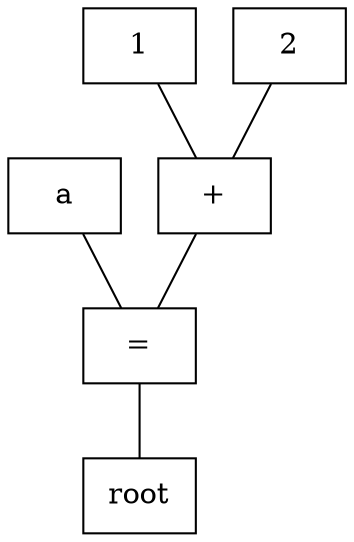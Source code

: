 graph test_temp {
N0 [shape=box, label="root"]
N5 [shape=box, label="="]
N5 -- N0
N1 [shape=box, label="a"]
N1 -- N5
N4 [shape=box, label="+"]
N4 -- N5
N2 [shape=box, label="1"]
N2 -- N4
N3 [shape=box, label="2"]
N3 -- N4
}
